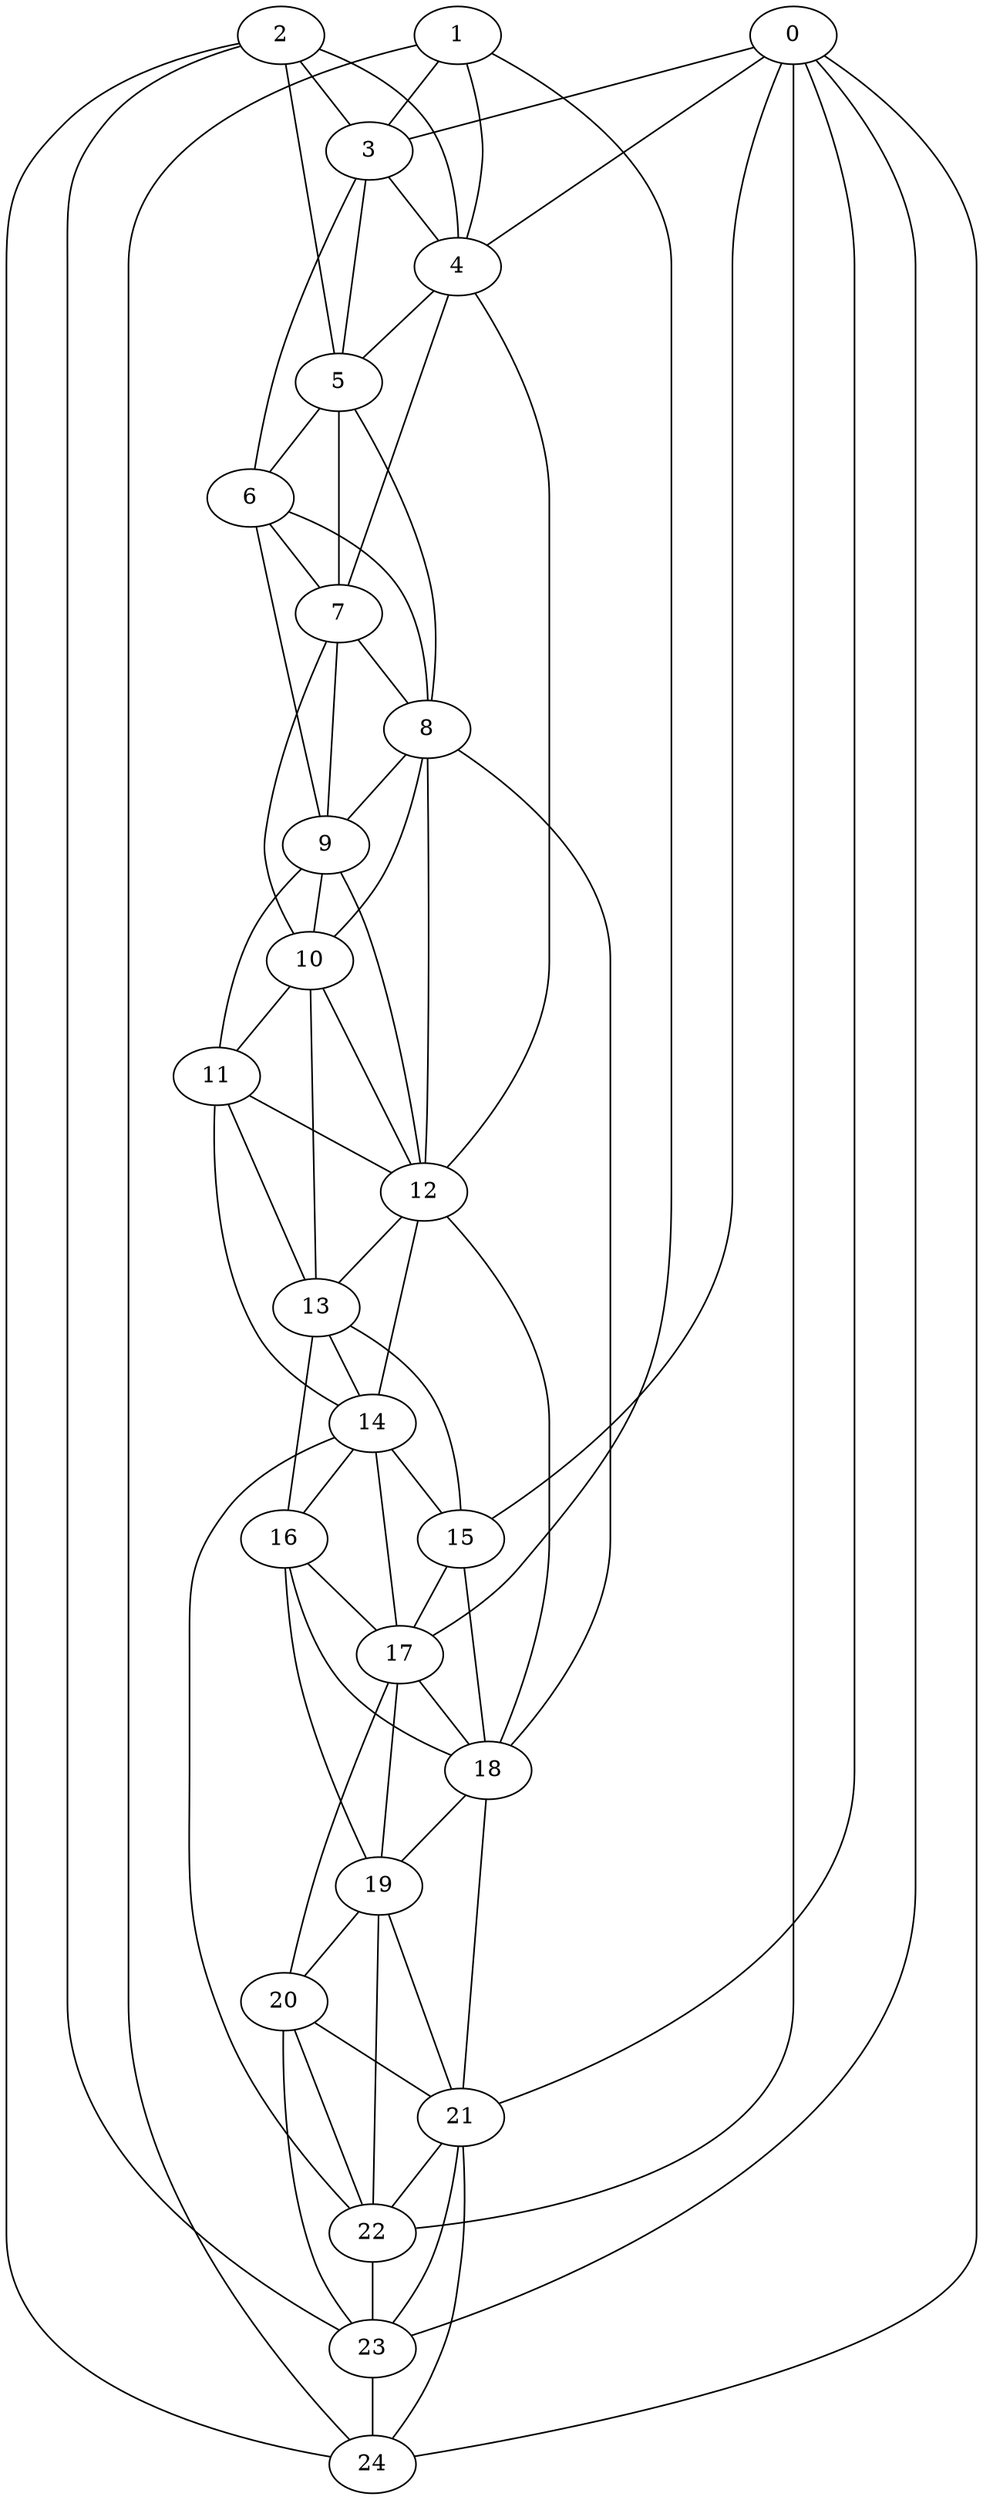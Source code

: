 strict graph "watts_strogatz_graph(25,6,0.1)" {
0;
1;
2;
3;
4;
5;
6;
7;
8;
9;
10;
11;
12;
13;
14;
15;
16;
17;
18;
19;
20;
21;
22;
23;
24;
0 -- 3  [is_available=True, prob="0.1640966804"];
0 -- 4  [is_available=True, prob="0.284002319586"];
0 -- 15  [is_available=True, prob="0.32871703461"];
0 -- 21  [is_available=True, prob="0.087938434376"];
0 -- 22  [is_available=True, prob="0.148528079964"];
0 -- 23  [is_available=True, prob="1.0"];
0 -- 24  [is_available=True, prob="0.279845137561"];
1 -- 3  [is_available=True, prob="0.938256259664"];
1 -- 4  [is_available=True, prob="0.762401833247"];
1 -- 17  [is_available=True, prob="0.0343473601864"];
1 -- 24  [is_available=True, prob="0.234226006132"];
2 -- 3  [is_available=True, prob="0.291008956756"];
2 -- 4  [is_available=True, prob="0.311525867418"];
2 -- 5  [is_available=True, prob="0.102294542061"];
2 -- 23  [is_available=True, prob="1.0"];
2 -- 24  [is_available=True, prob="1.0"];
3 -- 4  [is_available=True, prob="1.0"];
3 -- 5  [is_available=True, prob="0.0222492272062"];
3 -- 6  [is_available=True, prob="0.329295504938"];
4 -- 5  [is_available=True, prob="0.0130812856558"];
4 -- 7  [is_available=True, prob="0.338604867619"];
4 -- 12  [is_available=True, prob="1.0"];
5 -- 6  [is_available=True, prob="0.877685938763"];
5 -- 7  [is_available=True, prob="0.542975615305"];
5 -- 8  [is_available=True, prob="0.694353185617"];
6 -- 7  [is_available=True, prob="0.251905384063"];
6 -- 8  [is_available=True, prob="1.0"];
6 -- 9  [is_available=True, prob="1.0"];
7 -- 8  [is_available=True, prob="0.639769559486"];
7 -- 9  [is_available=True, prob="0.434306681486"];
7 -- 10  [is_available=True, prob="1.0"];
8 -- 9  [is_available=True, prob="1.0"];
8 -- 10  [is_available=True, prob="1.0"];
8 -- 12  [is_available=True, prob="0.735264716381"];
8 -- 18  [is_available=True, prob="0.788241992392"];
9 -- 10  [is_available=True, prob="1.0"];
9 -- 11  [is_available=True, prob="1.0"];
9 -- 12  [is_available=True, prob="0.0980724443615"];
10 -- 11  [is_available=True, prob="0.526826912517"];
10 -- 12  [is_available=True, prob="1.0"];
10 -- 13  [is_available=True, prob="1.0"];
11 -- 12  [is_available=True, prob="0.859656900442"];
11 -- 13  [is_available=True, prob="0.295846402624"];
11 -- 14  [is_available=True, prob="0.916379165258"];
12 -- 13  [is_available=True, prob="0.90444093"];
12 -- 14  [is_available=True, prob="0.0312725223151"];
12 -- 18  [is_available=True, prob="0.313593390287"];
13 -- 14  [is_available=True, prob="0.746481005624"];
13 -- 15  [is_available=True, prob="1.0"];
13 -- 16  [is_available=True, prob="1.0"];
14 -- 15  [is_available=True, prob="0.606702640525"];
14 -- 16  [is_available=True, prob="0.404176608246"];
14 -- 17  [is_available=True, prob="0.14240581352"];
14 -- 22  [is_available=True, prob="0.358597101082"];
15 -- 17  [is_available=True, prob="1.0"];
15 -- 18  [is_available=True, prob="0.270264916622"];
16 -- 17  [is_available=True, prob="0.920559033797"];
16 -- 18  [is_available=True, prob="0.284615098444"];
16 -- 19  [is_available=True, prob="0.832929137732"];
17 -- 18  [is_available=True, prob="0.0807341045301"];
17 -- 19  [is_available=True, prob="1.0"];
17 -- 20  [is_available=True, prob="0.71160516941"];
18 -- 19  [is_available=True, prob="0.127976068916"];
18 -- 21  [is_available=True, prob="1.0"];
19 -- 20  [is_available=True, prob="0.0557447113578"];
19 -- 21  [is_available=True, prob="1.0"];
19 -- 22  [is_available=True, prob="0.0686502589335"];
20 -- 21  [is_available=True, prob="1.0"];
20 -- 22  [is_available=True, prob="0.984126170578"];
20 -- 23  [is_available=True, prob="1.0"];
21 -- 22  [is_available=True, prob="1.0"];
21 -- 23  [is_available=True, prob="0.512189538947"];
21 -- 24  [is_available=True, prob="1.0"];
22 -- 23  [is_available=True, prob="0.757765411485"];
23 -- 24  [is_available=True, prob="0.588024602193"];
}
